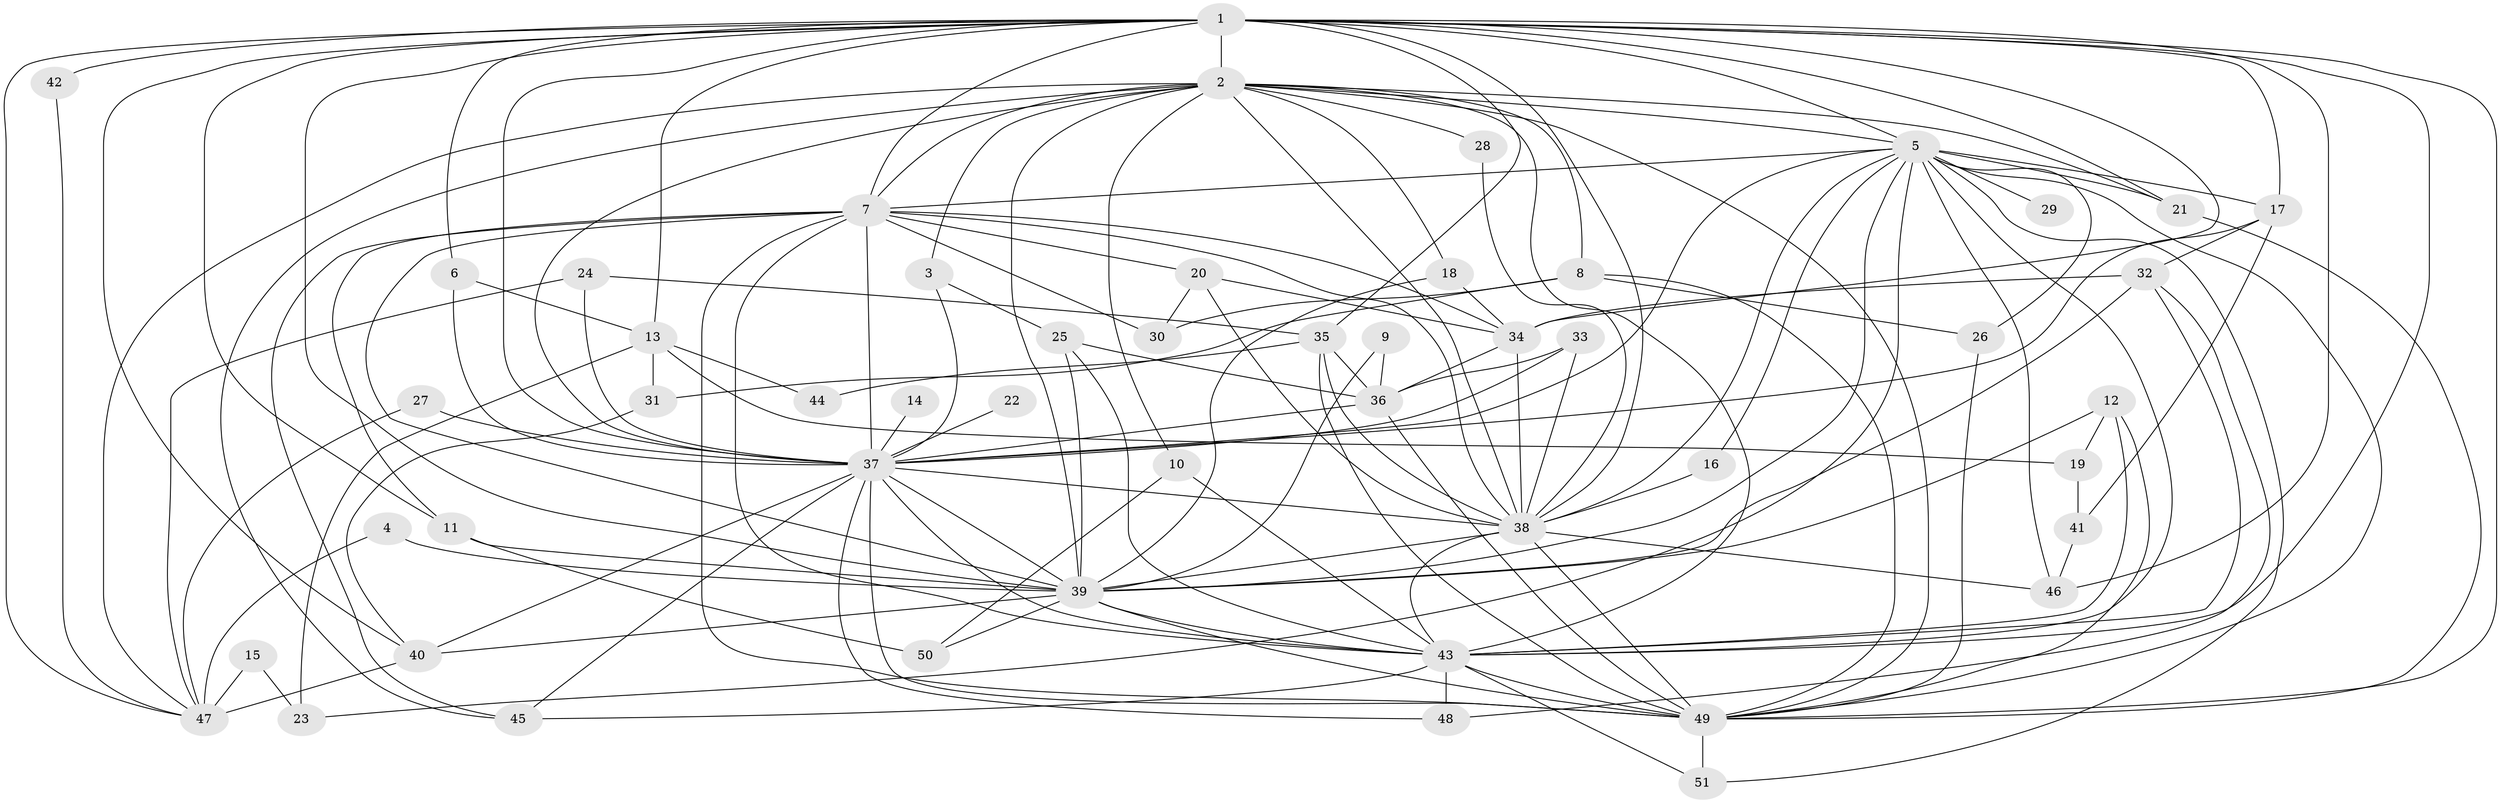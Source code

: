 // original degree distribution, {16: 0.00980392156862745, 18: 0.00980392156862745, 21: 0.029411764705882353, 20: 0.0196078431372549, 24: 0.00980392156862745, 17: 0.0196078431372549, 6: 0.0196078431372549, 10: 0.00980392156862745, 9: 0.00980392156862745, 2: 0.5294117647058824, 3: 0.21568627450980393, 4: 0.06862745098039216, 8: 0.00980392156862745, 7: 0.00980392156862745, 5: 0.029411764705882353}
// Generated by graph-tools (version 1.1) at 2025/01/03/09/25 03:01:21]
// undirected, 51 vertices, 146 edges
graph export_dot {
graph [start="1"]
  node [color=gray90,style=filled];
  1;
  2;
  3;
  4;
  5;
  6;
  7;
  8;
  9;
  10;
  11;
  12;
  13;
  14;
  15;
  16;
  17;
  18;
  19;
  20;
  21;
  22;
  23;
  24;
  25;
  26;
  27;
  28;
  29;
  30;
  31;
  32;
  33;
  34;
  35;
  36;
  37;
  38;
  39;
  40;
  41;
  42;
  43;
  44;
  45;
  46;
  47;
  48;
  49;
  50;
  51;
  1 -- 2 [weight=2.0];
  1 -- 5 [weight=3.0];
  1 -- 6 [weight=1.0];
  1 -- 7 [weight=2.0];
  1 -- 11 [weight=1.0];
  1 -- 13 [weight=2.0];
  1 -- 17 [weight=1.0];
  1 -- 21 [weight=1.0];
  1 -- 34 [weight=1.0];
  1 -- 35 [weight=1.0];
  1 -- 37 [weight=2.0];
  1 -- 38 [weight=2.0];
  1 -- 39 [weight=2.0];
  1 -- 40 [weight=2.0];
  1 -- 42 [weight=1.0];
  1 -- 43 [weight=3.0];
  1 -- 46 [weight=1.0];
  1 -- 47 [weight=1.0];
  1 -- 49 [weight=2.0];
  2 -- 3 [weight=1.0];
  2 -- 5 [weight=1.0];
  2 -- 7 [weight=1.0];
  2 -- 8 [weight=1.0];
  2 -- 10 [weight=2.0];
  2 -- 18 [weight=1.0];
  2 -- 21 [weight=1.0];
  2 -- 28 [weight=1.0];
  2 -- 37 [weight=1.0];
  2 -- 38 [weight=1.0];
  2 -- 39 [weight=2.0];
  2 -- 43 [weight=1.0];
  2 -- 45 [weight=1.0];
  2 -- 47 [weight=1.0];
  2 -- 49 [weight=1.0];
  3 -- 25 [weight=1.0];
  3 -- 37 [weight=1.0];
  4 -- 39 [weight=1.0];
  4 -- 47 [weight=1.0];
  5 -- 7 [weight=1.0];
  5 -- 16 [weight=1.0];
  5 -- 17 [weight=1.0];
  5 -- 21 [weight=1.0];
  5 -- 23 [weight=1.0];
  5 -- 26 [weight=1.0];
  5 -- 29 [weight=1.0];
  5 -- 37 [weight=1.0];
  5 -- 38 [weight=1.0];
  5 -- 39 [weight=1.0];
  5 -- 43 [weight=2.0];
  5 -- 46 [weight=1.0];
  5 -- 49 [weight=2.0];
  5 -- 51 [weight=1.0];
  6 -- 13 [weight=1.0];
  6 -- 37 [weight=1.0];
  7 -- 11 [weight=1.0];
  7 -- 20 [weight=1.0];
  7 -- 30 [weight=1.0];
  7 -- 34 [weight=1.0];
  7 -- 37 [weight=2.0];
  7 -- 38 [weight=2.0];
  7 -- 39 [weight=1.0];
  7 -- 43 [weight=1.0];
  7 -- 45 [weight=1.0];
  7 -- 49 [weight=2.0];
  8 -- 26 [weight=1.0];
  8 -- 30 [weight=1.0];
  8 -- 31 [weight=1.0];
  8 -- 49 [weight=1.0];
  9 -- 36 [weight=1.0];
  9 -- 39 [weight=1.0];
  10 -- 43 [weight=1.0];
  10 -- 50 [weight=1.0];
  11 -- 39 [weight=1.0];
  11 -- 50 [weight=1.0];
  12 -- 19 [weight=1.0];
  12 -- 39 [weight=1.0];
  12 -- 43 [weight=1.0];
  12 -- 49 [weight=1.0];
  13 -- 19 [weight=1.0];
  13 -- 23 [weight=1.0];
  13 -- 31 [weight=2.0];
  13 -- 44 [weight=1.0];
  14 -- 37 [weight=1.0];
  15 -- 23 [weight=1.0];
  15 -- 47 [weight=4.0];
  16 -- 38 [weight=1.0];
  17 -- 32 [weight=1.0];
  17 -- 37 [weight=1.0];
  17 -- 41 [weight=1.0];
  18 -- 34 [weight=1.0];
  18 -- 39 [weight=1.0];
  19 -- 41 [weight=1.0];
  20 -- 30 [weight=1.0];
  20 -- 34 [weight=1.0];
  20 -- 38 [weight=1.0];
  21 -- 49 [weight=1.0];
  22 -- 37 [weight=1.0];
  24 -- 35 [weight=1.0];
  24 -- 37 [weight=1.0];
  24 -- 47 [weight=1.0];
  25 -- 36 [weight=1.0];
  25 -- 39 [weight=1.0];
  25 -- 43 [weight=1.0];
  26 -- 49 [weight=1.0];
  27 -- 37 [weight=1.0];
  27 -- 47 [weight=1.0];
  28 -- 38 [weight=1.0];
  31 -- 40 [weight=1.0];
  32 -- 34 [weight=1.0];
  32 -- 39 [weight=1.0];
  32 -- 43 [weight=1.0];
  32 -- 48 [weight=1.0];
  33 -- 36 [weight=1.0];
  33 -- 37 [weight=1.0];
  33 -- 38 [weight=1.0];
  34 -- 36 [weight=1.0];
  34 -- 38 [weight=1.0];
  35 -- 36 [weight=1.0];
  35 -- 38 [weight=1.0];
  35 -- 44 [weight=1.0];
  35 -- 49 [weight=1.0];
  36 -- 37 [weight=1.0];
  36 -- 49 [weight=3.0];
  37 -- 38 [weight=1.0];
  37 -- 39 [weight=1.0];
  37 -- 40 [weight=1.0];
  37 -- 43 [weight=1.0];
  37 -- 45 [weight=1.0];
  37 -- 48 [weight=1.0];
  37 -- 49 [weight=1.0];
  38 -- 39 [weight=2.0];
  38 -- 43 [weight=1.0];
  38 -- 46 [weight=1.0];
  38 -- 49 [weight=1.0];
  39 -- 40 [weight=1.0];
  39 -- 43 [weight=2.0];
  39 -- 49 [weight=1.0];
  39 -- 50 [weight=1.0];
  40 -- 47 [weight=1.0];
  41 -- 46 [weight=1.0];
  42 -- 47 [weight=1.0];
  43 -- 45 [weight=1.0];
  43 -- 48 [weight=1.0];
  43 -- 49 [weight=2.0];
  43 -- 51 [weight=1.0];
  49 -- 51 [weight=1.0];
}
